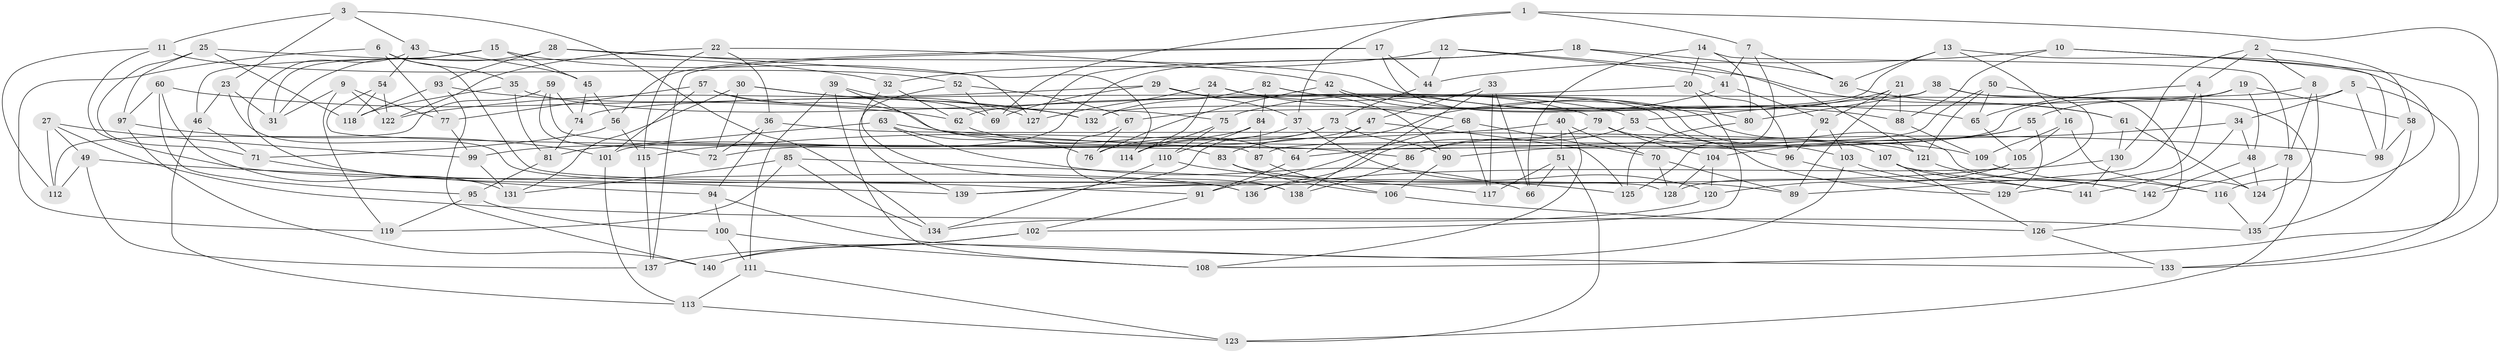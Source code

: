 // Generated by graph-tools (version 1.1) at 2025/50/03/09/25 03:50:50]
// undirected, 142 vertices, 284 edges
graph export_dot {
graph [start="1"]
  node [color=gray90,style=filled];
  1;
  2;
  3;
  4;
  5;
  6;
  7;
  8;
  9;
  10;
  11;
  12;
  13;
  14;
  15;
  16;
  17;
  18;
  19;
  20;
  21;
  22;
  23;
  24;
  25;
  26;
  27;
  28;
  29;
  30;
  31;
  32;
  33;
  34;
  35;
  36;
  37;
  38;
  39;
  40;
  41;
  42;
  43;
  44;
  45;
  46;
  47;
  48;
  49;
  50;
  51;
  52;
  53;
  54;
  55;
  56;
  57;
  58;
  59;
  60;
  61;
  62;
  63;
  64;
  65;
  66;
  67;
  68;
  69;
  70;
  71;
  72;
  73;
  74;
  75;
  76;
  77;
  78;
  79;
  80;
  81;
  82;
  83;
  84;
  85;
  86;
  87;
  88;
  89;
  90;
  91;
  92;
  93;
  94;
  95;
  96;
  97;
  98;
  99;
  100;
  101;
  102;
  103;
  104;
  105;
  106;
  107;
  108;
  109;
  110;
  111;
  112;
  113;
  114;
  115;
  116;
  117;
  118;
  119;
  120;
  121;
  122;
  123;
  124;
  125;
  126;
  127;
  128;
  129;
  130;
  131;
  132;
  133;
  134;
  135;
  136;
  137;
  138;
  139;
  140;
  141;
  142;
  1 -- 133;
  1 -- 7;
  1 -- 37;
  1 -- 69;
  2 -- 4;
  2 -- 58;
  2 -- 8;
  2 -- 130;
  3 -- 134;
  3 -- 11;
  3 -- 43;
  3 -- 23;
  4 -- 129;
  4 -- 89;
  4 -- 65;
  5 -- 64;
  5 -- 98;
  5 -- 34;
  5 -- 133;
  6 -- 119;
  6 -- 77;
  6 -- 128;
  6 -- 35;
  7 -- 125;
  7 -- 26;
  7 -- 41;
  8 -- 62;
  8 -- 124;
  8 -- 78;
  9 -- 77;
  9 -- 31;
  9 -- 119;
  9 -- 122;
  10 -- 44;
  10 -- 108;
  10 -- 88;
  10 -- 98;
  11 -- 52;
  11 -- 136;
  11 -- 112;
  12 -- 32;
  12 -- 44;
  12 -- 41;
  12 -- 61;
  13 -- 26;
  13 -- 132;
  13 -- 116;
  13 -- 16;
  14 -- 78;
  14 -- 20;
  14 -- 66;
  14 -- 80;
  15 -- 46;
  15 -- 45;
  15 -- 31;
  15 -- 114;
  16 -- 116;
  16 -- 105;
  16 -- 109;
  17 -- 80;
  17 -- 44;
  17 -- 56;
  17 -- 137;
  18 -- 127;
  18 -- 101;
  18 -- 121;
  18 -- 26;
  19 -- 55;
  19 -- 58;
  19 -- 48;
  19 -- 67;
  20 -- 102;
  20 -- 74;
  20 -- 96;
  21 -- 88;
  21 -- 92;
  21 -- 83;
  21 -- 89;
  22 -- 42;
  22 -- 122;
  22 -- 115;
  22 -- 36;
  23 -- 136;
  23 -- 46;
  23 -- 31;
  24 -- 127;
  24 -- 68;
  24 -- 79;
  24 -- 114;
  25 -- 118;
  25 -- 71;
  25 -- 32;
  25 -- 97;
  26 -- 61;
  27 -- 49;
  27 -- 135;
  27 -- 99;
  27 -- 112;
  28 -- 127;
  28 -- 65;
  28 -- 31;
  28 -- 93;
  29 -- 90;
  29 -- 69;
  29 -- 122;
  29 -- 37;
  30 -- 132;
  30 -- 127;
  30 -- 131;
  30 -- 72;
  32 -- 138;
  32 -- 62;
  33 -- 47;
  33 -- 138;
  33 -- 66;
  33 -- 117;
  34 -- 104;
  34 -- 141;
  34 -- 48;
  35 -- 81;
  35 -- 53;
  35 -- 118;
  36 -- 72;
  36 -- 94;
  36 -- 121;
  37 -- 114;
  37 -- 120;
  38 -- 126;
  38 -- 123;
  38 -- 80;
  38 -- 53;
  39 -- 86;
  39 -- 111;
  39 -- 108;
  39 -- 69;
  40 -- 51;
  40 -- 70;
  40 -- 108;
  40 -- 115;
  41 -- 75;
  41 -- 92;
  42 -- 76;
  42 -- 124;
  42 -- 88;
  43 -- 91;
  43 -- 45;
  43 -- 54;
  44 -- 73;
  45 -- 74;
  45 -- 56;
  46 -- 113;
  46 -- 71;
  47 -- 72;
  47 -- 64;
  47 -- 125;
  48 -- 142;
  48 -- 124;
  49 -- 139;
  49 -- 137;
  49 -- 112;
  50 -- 121;
  50 -- 128;
  50 -- 65;
  50 -- 87;
  51 -- 117;
  51 -- 66;
  51 -- 123;
  52 -- 69;
  52 -- 139;
  52 -- 67;
  53 -- 129;
  53 -- 86;
  54 -- 118;
  54 -- 122;
  54 -- 83;
  55 -- 129;
  55 -- 86;
  55 -- 90;
  56 -- 115;
  56 -- 71;
  57 -- 96;
  57 -- 101;
  57 -- 75;
  57 -- 77;
  58 -- 98;
  58 -- 135;
  59 -- 72;
  59 -- 112;
  59 -- 74;
  59 -- 87;
  60 -- 131;
  60 -- 97;
  60 -- 95;
  60 -- 62;
  61 -- 124;
  61 -- 130;
  62 -- 64;
  63 -- 66;
  63 -- 98;
  63 -- 76;
  63 -- 81;
  64 -- 91;
  65 -- 105;
  67 -- 138;
  67 -- 76;
  68 -- 117;
  68 -- 91;
  68 -- 70;
  70 -- 89;
  70 -- 128;
  71 -- 94;
  73 -- 76;
  73 -- 139;
  73 -- 90;
  74 -- 81;
  75 -- 114;
  75 -- 110;
  77 -- 99;
  78 -- 142;
  78 -- 135;
  79 -- 104;
  79 -- 136;
  79 -- 109;
  80 -- 125;
  81 -- 95;
  82 -- 84;
  82 -- 107;
  82 -- 103;
  82 -- 132;
  83 -- 89;
  83 -- 106;
  84 -- 99;
  84 -- 87;
  84 -- 110;
  85 -- 134;
  85 -- 131;
  85 -- 119;
  85 -- 117;
  86 -- 138;
  87 -- 106;
  88 -- 109;
  90 -- 106;
  91 -- 102;
  92 -- 103;
  92 -- 96;
  93 -- 118;
  93 -- 132;
  93 -- 140;
  94 -- 100;
  94 -- 133;
  95 -- 119;
  95 -- 100;
  96 -- 129;
  97 -- 140;
  97 -- 101;
  99 -- 131;
  100 -- 111;
  100 -- 108;
  101 -- 113;
  102 -- 137;
  102 -- 140;
  103 -- 140;
  103 -- 141;
  104 -- 120;
  104 -- 128;
  105 -- 120;
  105 -- 139;
  106 -- 126;
  107 -- 126;
  107 -- 142;
  107 -- 141;
  109 -- 116;
  110 -- 125;
  110 -- 134;
  111 -- 113;
  111 -- 123;
  113 -- 123;
  115 -- 137;
  116 -- 135;
  120 -- 134;
  121 -- 142;
  126 -- 133;
  130 -- 136;
  130 -- 141;
}

